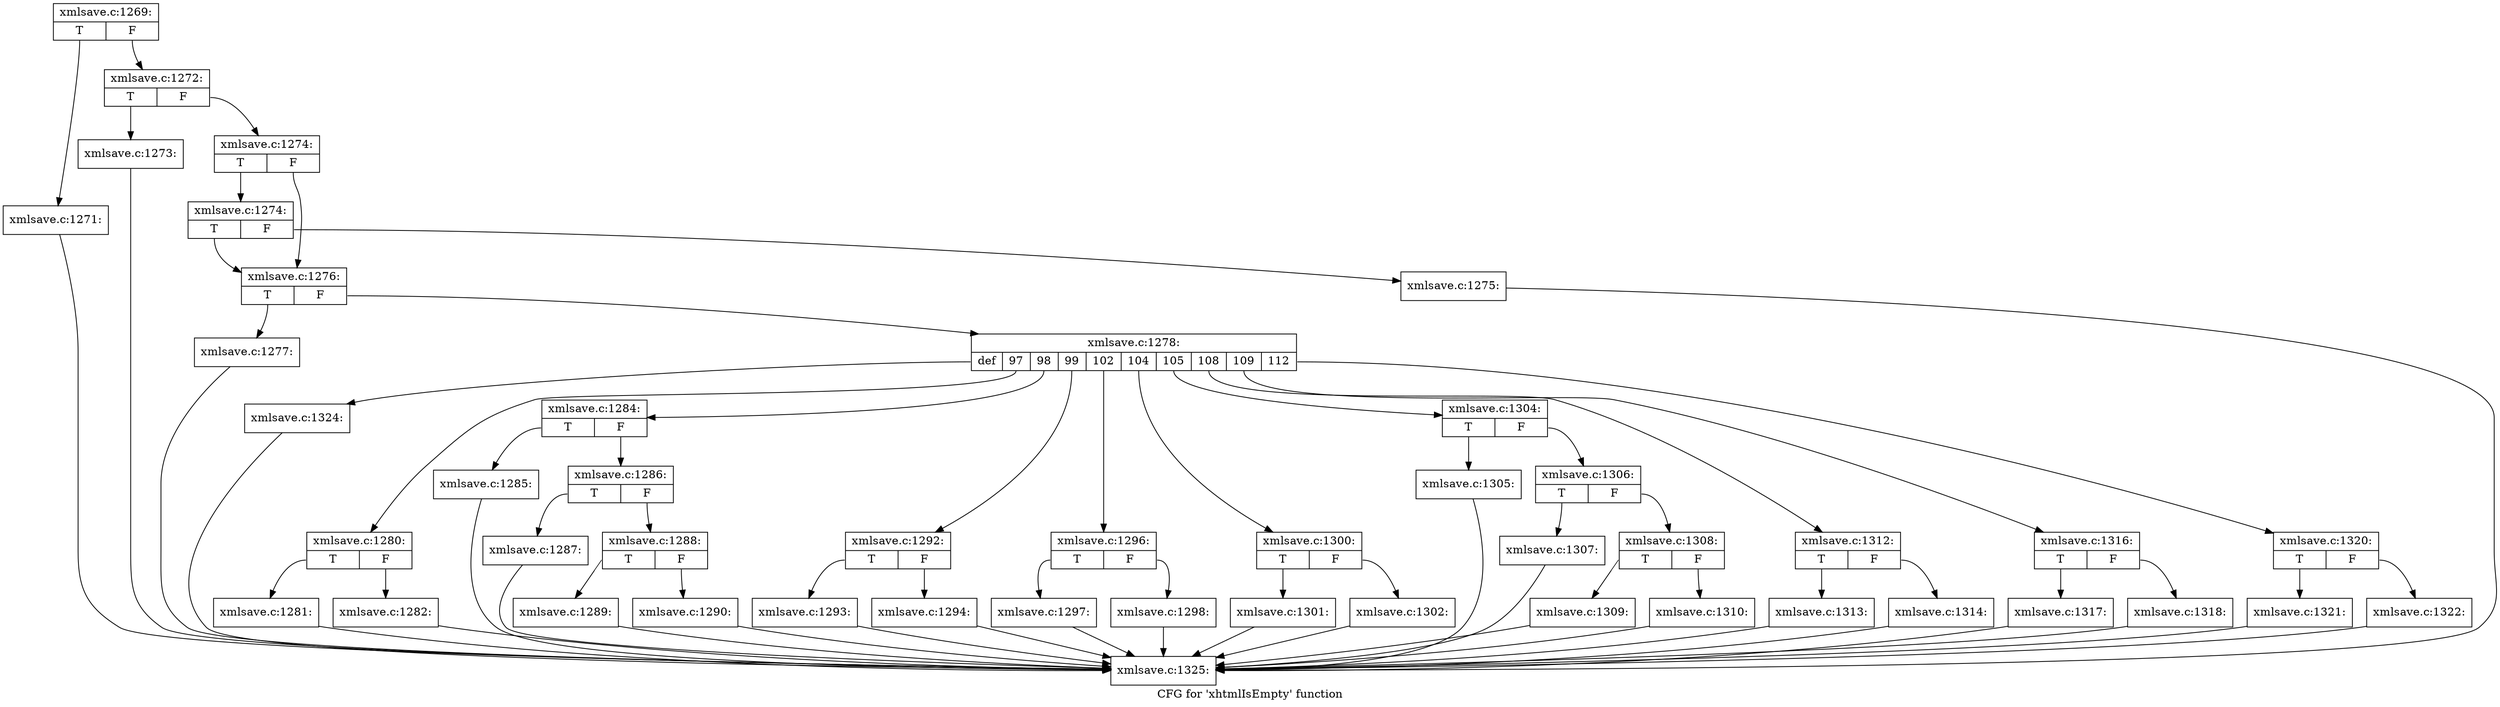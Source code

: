 digraph "CFG for 'xhtmlIsEmpty' function" {
	label="CFG for 'xhtmlIsEmpty' function";

	Node0x589de50 [shape=record,label="{xmlsave.c:1269:|{<s0>T|<s1>F}}"];
	Node0x589de50:s0 -> Node0x58afc80;
	Node0x589de50:s1 -> Node0x58afcd0;
	Node0x58afc80 [shape=record,label="{xmlsave.c:1271:}"];
	Node0x58afc80 -> Node0x58afd40;
	Node0x58afcd0 [shape=record,label="{xmlsave.c:1272:|{<s0>T|<s1>F}}"];
	Node0x58afcd0:s0 -> Node0x589e350;
	Node0x58afcd0:s1 -> Node0x589e3a0;
	Node0x589e350 [shape=record,label="{xmlsave.c:1273:}"];
	Node0x589e350 -> Node0x58afd40;
	Node0x589e3a0 [shape=record,label="{xmlsave.c:1274:|{<s0>T|<s1>F}}"];
	Node0x589e3a0:s0 -> Node0x58b0c50;
	Node0x589e3a0:s1 -> Node0x58b0c00;
	Node0x58b0c50 [shape=record,label="{xmlsave.c:1274:|{<s0>T|<s1>F}}"];
	Node0x58b0c50:s0 -> Node0x58b0c00;
	Node0x58b0c50:s1 -> Node0x58b0bb0;
	Node0x58b0bb0 [shape=record,label="{xmlsave.c:1275:}"];
	Node0x58b0bb0 -> Node0x58afd40;
	Node0x58b0c00 [shape=record,label="{xmlsave.c:1276:|{<s0>T|<s1>F}}"];
	Node0x58b0c00:s0 -> Node0x58b1910;
	Node0x58b0c00:s1 -> Node0x58b1960;
	Node0x58b1910 [shape=record,label="{xmlsave.c:1277:}"];
	Node0x58b1910 -> Node0x58afd40;
	Node0x58b1960 [shape=record,label="{xmlsave.c:1278:|{<s0>def|<s1>97|<s2>98|<s3>99|<s4>102|<s5>104|<s6>105|<s7>108|<s8>109|<s9>112}}"];
	Node0x58b1960:s0 -> Node0x58b1eb0;
	Node0x58b1960:s1 -> Node0x58b2580;
	Node0x58b1960:s2 -> Node0x58b3010;
	Node0x58b1960:s3 -> Node0x58b4bd0;
	Node0x58b1960:s4 -> Node0x58b5660;
	Node0x58b1960:s5 -> Node0x58b5f70;
	Node0x58b1960:s6 -> Node0x58b6a00;
	Node0x58b1960:s7 -> Node0x58b8400;
	Node0x58b1960:s8 -> Node0x58b8e50;
	Node0x58b1960:s9 -> Node0x58b9720;
	Node0x58b2580 [shape=record,label="{xmlsave.c:1280:|{<s0>T|<s1>F}}"];
	Node0x58b2580:s0 -> Node0x58b2670;
	Node0x58b2580:s1 -> Node0x58b26c0;
	Node0x58b2670 [shape=record,label="{xmlsave.c:1281:}"];
	Node0x58b2670 -> Node0x58afd40;
	Node0x58b26c0 [shape=record,label="{xmlsave.c:1282:}"];
	Node0x58b26c0 -> Node0x58afd40;
	Node0x58b3010 [shape=record,label="{xmlsave.c:1284:|{<s0>T|<s1>F}}"];
	Node0x58b3010:s0 -> Node0x58b3100;
	Node0x58b3010:s1 -> Node0x58b3150;
	Node0x58b3100 [shape=record,label="{xmlsave.c:1285:}"];
	Node0x58b3100 -> Node0x58afd40;
	Node0x58b3150 [shape=record,label="{xmlsave.c:1286:|{<s0>T|<s1>F}}"];
	Node0x58b3150:s0 -> Node0x58b3990;
	Node0x58b3150:s1 -> Node0x58b39e0;
	Node0x58b3990 [shape=record,label="{xmlsave.c:1287:}"];
	Node0x58b3990 -> Node0x58afd40;
	Node0x58b39e0 [shape=record,label="{xmlsave.c:1288:|{<s0>T|<s1>F}}"];
	Node0x58b39e0:s0 -> Node0x58b4220;
	Node0x58b39e0:s1 -> Node0x58b4270;
	Node0x58b4220 [shape=record,label="{xmlsave.c:1289:}"];
	Node0x58b4220 -> Node0x58afd40;
	Node0x58b4270 [shape=record,label="{xmlsave.c:1290:}"];
	Node0x58b4270 -> Node0x58afd40;
	Node0x58b4bd0 [shape=record,label="{xmlsave.c:1292:|{<s0>T|<s1>F}}"];
	Node0x58b4bd0:s0 -> Node0x58b4cc0;
	Node0x58b4bd0:s1 -> Node0x58b4d10;
	Node0x58b4cc0 [shape=record,label="{xmlsave.c:1293:}"];
	Node0x58b4cc0 -> Node0x58afd40;
	Node0x58b4d10 [shape=record,label="{xmlsave.c:1294:}"];
	Node0x58b4d10 -> Node0x58afd40;
	Node0x58b5660 [shape=record,label="{xmlsave.c:1296:|{<s0>T|<s1>F}}"];
	Node0x58b5660:s0 -> Node0x58b5750;
	Node0x58b5660:s1 -> Node0x58b57a0;
	Node0x58b5750 [shape=record,label="{xmlsave.c:1297:}"];
	Node0x58b5750 -> Node0x58afd40;
	Node0x58b57a0 [shape=record,label="{xmlsave.c:1298:}"];
	Node0x58b57a0 -> Node0x58afd40;
	Node0x58b5f70 [shape=record,label="{xmlsave.c:1300:|{<s0>T|<s1>F}}"];
	Node0x58b5f70:s0 -> Node0x58b6060;
	Node0x58b5f70:s1 -> Node0x58b60b0;
	Node0x58b6060 [shape=record,label="{xmlsave.c:1301:}"];
	Node0x58b6060 -> Node0x58afd40;
	Node0x58b60b0 [shape=record,label="{xmlsave.c:1302:}"];
	Node0x58b60b0 -> Node0x58afd40;
	Node0x58b6a00 [shape=record,label="{xmlsave.c:1304:|{<s0>T|<s1>F}}"];
	Node0x58b6a00:s0 -> Node0x58b6af0;
	Node0x58b6a00:s1 -> Node0x58b6b40;
	Node0x58b6af0 [shape=record,label="{xmlsave.c:1305:}"];
	Node0x58b6af0 -> Node0x58afd40;
	Node0x58b6b40 [shape=record,label="{xmlsave.c:1306:|{<s0>T|<s1>F}}"];
	Node0x58b6b40:s0 -> Node0x58b7200;
	Node0x58b6b40:s1 -> Node0x58b7250;
	Node0x58b7200 [shape=record,label="{xmlsave.c:1307:}"];
	Node0x58b7200 -> Node0x58afd40;
	Node0x58b7250 [shape=record,label="{xmlsave.c:1308:|{<s0>T|<s1>F}}"];
	Node0x58b7250:s0 -> Node0x58b7a90;
	Node0x58b7250:s1 -> Node0x58b7ae0;
	Node0x58b7a90 [shape=record,label="{xmlsave.c:1309:}"];
	Node0x58b7a90 -> Node0x58afd40;
	Node0x58b7ae0 [shape=record,label="{xmlsave.c:1310:}"];
	Node0x58b7ae0 -> Node0x58afd40;
	Node0x58b8400 [shape=record,label="{xmlsave.c:1312:|{<s0>T|<s1>F}}"];
	Node0x58b8400:s0 -> Node0x58b84f0;
	Node0x58b8400:s1 -> Node0x58b8540;
	Node0x58b84f0 [shape=record,label="{xmlsave.c:1313:}"];
	Node0x58b84f0 -> Node0x58afd40;
	Node0x58b8540 [shape=record,label="{xmlsave.c:1314:}"];
	Node0x58b8540 -> Node0x58afd40;
	Node0x58b8e50 [shape=record,label="{xmlsave.c:1316:|{<s0>T|<s1>F}}"];
	Node0x58b8e50:s0 -> Node0x58b8f40;
	Node0x58b8e50:s1 -> Node0x58b8f90;
	Node0x58b8f40 [shape=record,label="{xmlsave.c:1317:}"];
	Node0x58b8f40 -> Node0x58afd40;
	Node0x58b8f90 [shape=record,label="{xmlsave.c:1318:}"];
	Node0x58b8f90 -> Node0x58afd40;
	Node0x58b9720 [shape=record,label="{xmlsave.c:1320:|{<s0>T|<s1>F}}"];
	Node0x58b9720:s0 -> Node0x58b9810;
	Node0x58b9720:s1 -> Node0x58b9860;
	Node0x58b9810 [shape=record,label="{xmlsave.c:1321:}"];
	Node0x58b9810 -> Node0x58afd40;
	Node0x58b9860 [shape=record,label="{xmlsave.c:1322:}"];
	Node0x58b9860 -> Node0x58afd40;
	Node0x58b1eb0 [shape=record,label="{xmlsave.c:1324:}"];
	Node0x58b1eb0 -> Node0x58afd40;
	Node0x58afd40 [shape=record,label="{xmlsave.c:1325:}"];
}
